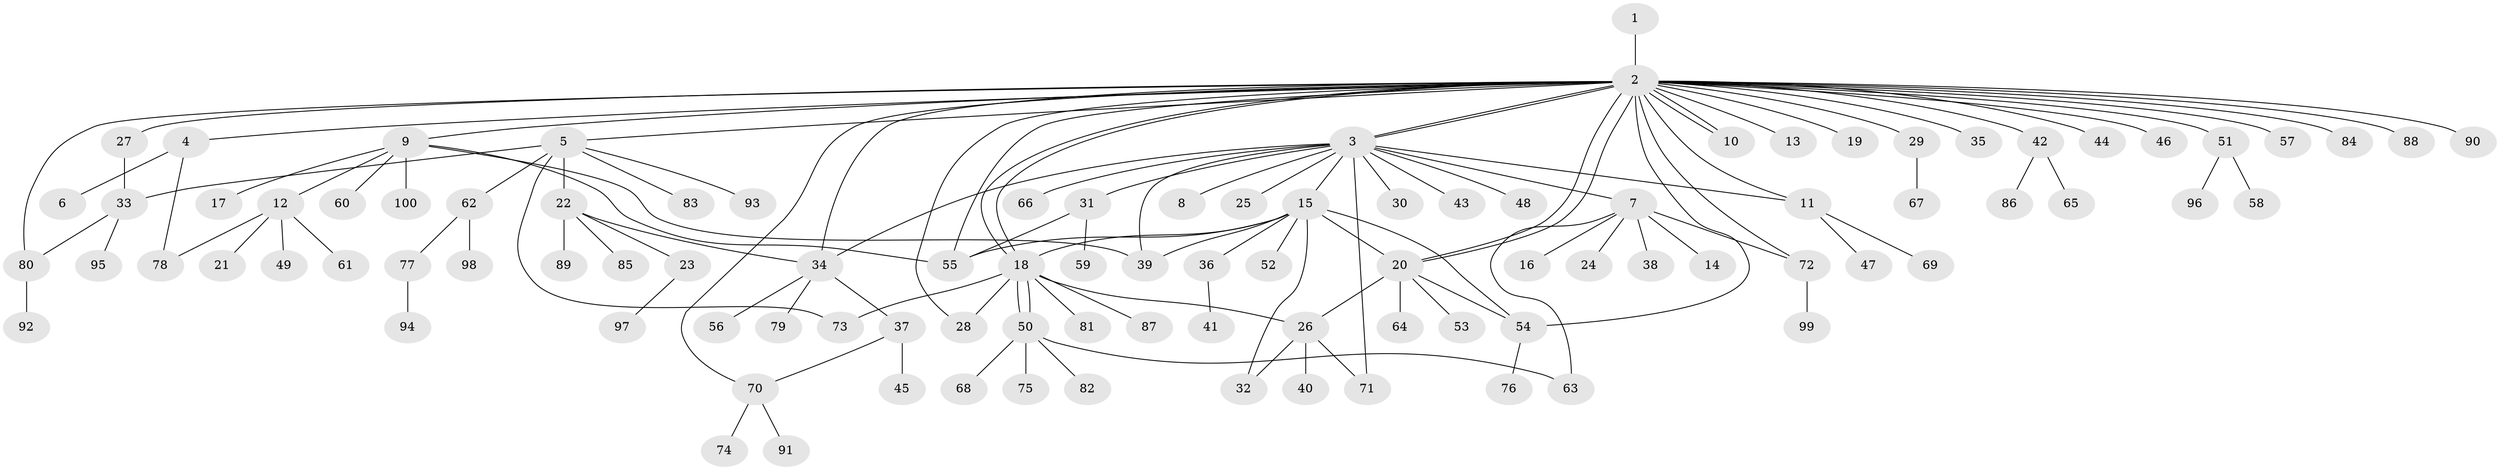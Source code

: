 // Generated by graph-tools (version 1.1) at 2025/38/02/21/25 10:38:54]
// undirected, 100 vertices, 127 edges
graph export_dot {
graph [start="1"]
  node [color=gray90,style=filled];
  1;
  2;
  3;
  4;
  5;
  6;
  7;
  8;
  9;
  10;
  11;
  12;
  13;
  14;
  15;
  16;
  17;
  18;
  19;
  20;
  21;
  22;
  23;
  24;
  25;
  26;
  27;
  28;
  29;
  30;
  31;
  32;
  33;
  34;
  35;
  36;
  37;
  38;
  39;
  40;
  41;
  42;
  43;
  44;
  45;
  46;
  47;
  48;
  49;
  50;
  51;
  52;
  53;
  54;
  55;
  56;
  57;
  58;
  59;
  60;
  61;
  62;
  63;
  64;
  65;
  66;
  67;
  68;
  69;
  70;
  71;
  72;
  73;
  74;
  75;
  76;
  77;
  78;
  79;
  80;
  81;
  82;
  83;
  84;
  85;
  86;
  87;
  88;
  89;
  90;
  91;
  92;
  93;
  94;
  95;
  96;
  97;
  98;
  99;
  100;
  1 -- 2;
  2 -- 3;
  2 -- 3;
  2 -- 4;
  2 -- 5;
  2 -- 9;
  2 -- 10;
  2 -- 10;
  2 -- 11;
  2 -- 13;
  2 -- 18;
  2 -- 18;
  2 -- 19;
  2 -- 20;
  2 -- 20;
  2 -- 27;
  2 -- 28;
  2 -- 29;
  2 -- 34;
  2 -- 35;
  2 -- 42;
  2 -- 44;
  2 -- 46;
  2 -- 51;
  2 -- 54;
  2 -- 55;
  2 -- 57;
  2 -- 70;
  2 -- 72;
  2 -- 80;
  2 -- 84;
  2 -- 88;
  2 -- 90;
  3 -- 7;
  3 -- 8;
  3 -- 11;
  3 -- 15;
  3 -- 25;
  3 -- 30;
  3 -- 31;
  3 -- 34;
  3 -- 39;
  3 -- 43;
  3 -- 48;
  3 -- 66;
  3 -- 71;
  4 -- 6;
  4 -- 78;
  5 -- 22;
  5 -- 33;
  5 -- 62;
  5 -- 73;
  5 -- 83;
  5 -- 93;
  7 -- 14;
  7 -- 16;
  7 -- 24;
  7 -- 38;
  7 -- 63;
  7 -- 72;
  9 -- 12;
  9 -- 17;
  9 -- 39;
  9 -- 55;
  9 -- 60;
  9 -- 100;
  11 -- 47;
  11 -- 69;
  12 -- 21;
  12 -- 49;
  12 -- 61;
  12 -- 78;
  15 -- 18;
  15 -- 20;
  15 -- 32;
  15 -- 36;
  15 -- 39;
  15 -- 52;
  15 -- 54;
  15 -- 55;
  18 -- 26;
  18 -- 28;
  18 -- 50;
  18 -- 50;
  18 -- 73;
  18 -- 81;
  18 -- 87;
  20 -- 26;
  20 -- 53;
  20 -- 54;
  20 -- 64;
  22 -- 23;
  22 -- 34;
  22 -- 85;
  22 -- 89;
  23 -- 97;
  26 -- 32;
  26 -- 40;
  26 -- 71;
  27 -- 33;
  29 -- 67;
  31 -- 55;
  31 -- 59;
  33 -- 80;
  33 -- 95;
  34 -- 37;
  34 -- 56;
  34 -- 79;
  36 -- 41;
  37 -- 45;
  37 -- 70;
  42 -- 65;
  42 -- 86;
  50 -- 63;
  50 -- 68;
  50 -- 75;
  50 -- 82;
  51 -- 58;
  51 -- 96;
  54 -- 76;
  62 -- 77;
  62 -- 98;
  70 -- 74;
  70 -- 91;
  72 -- 99;
  77 -- 94;
  80 -- 92;
}
